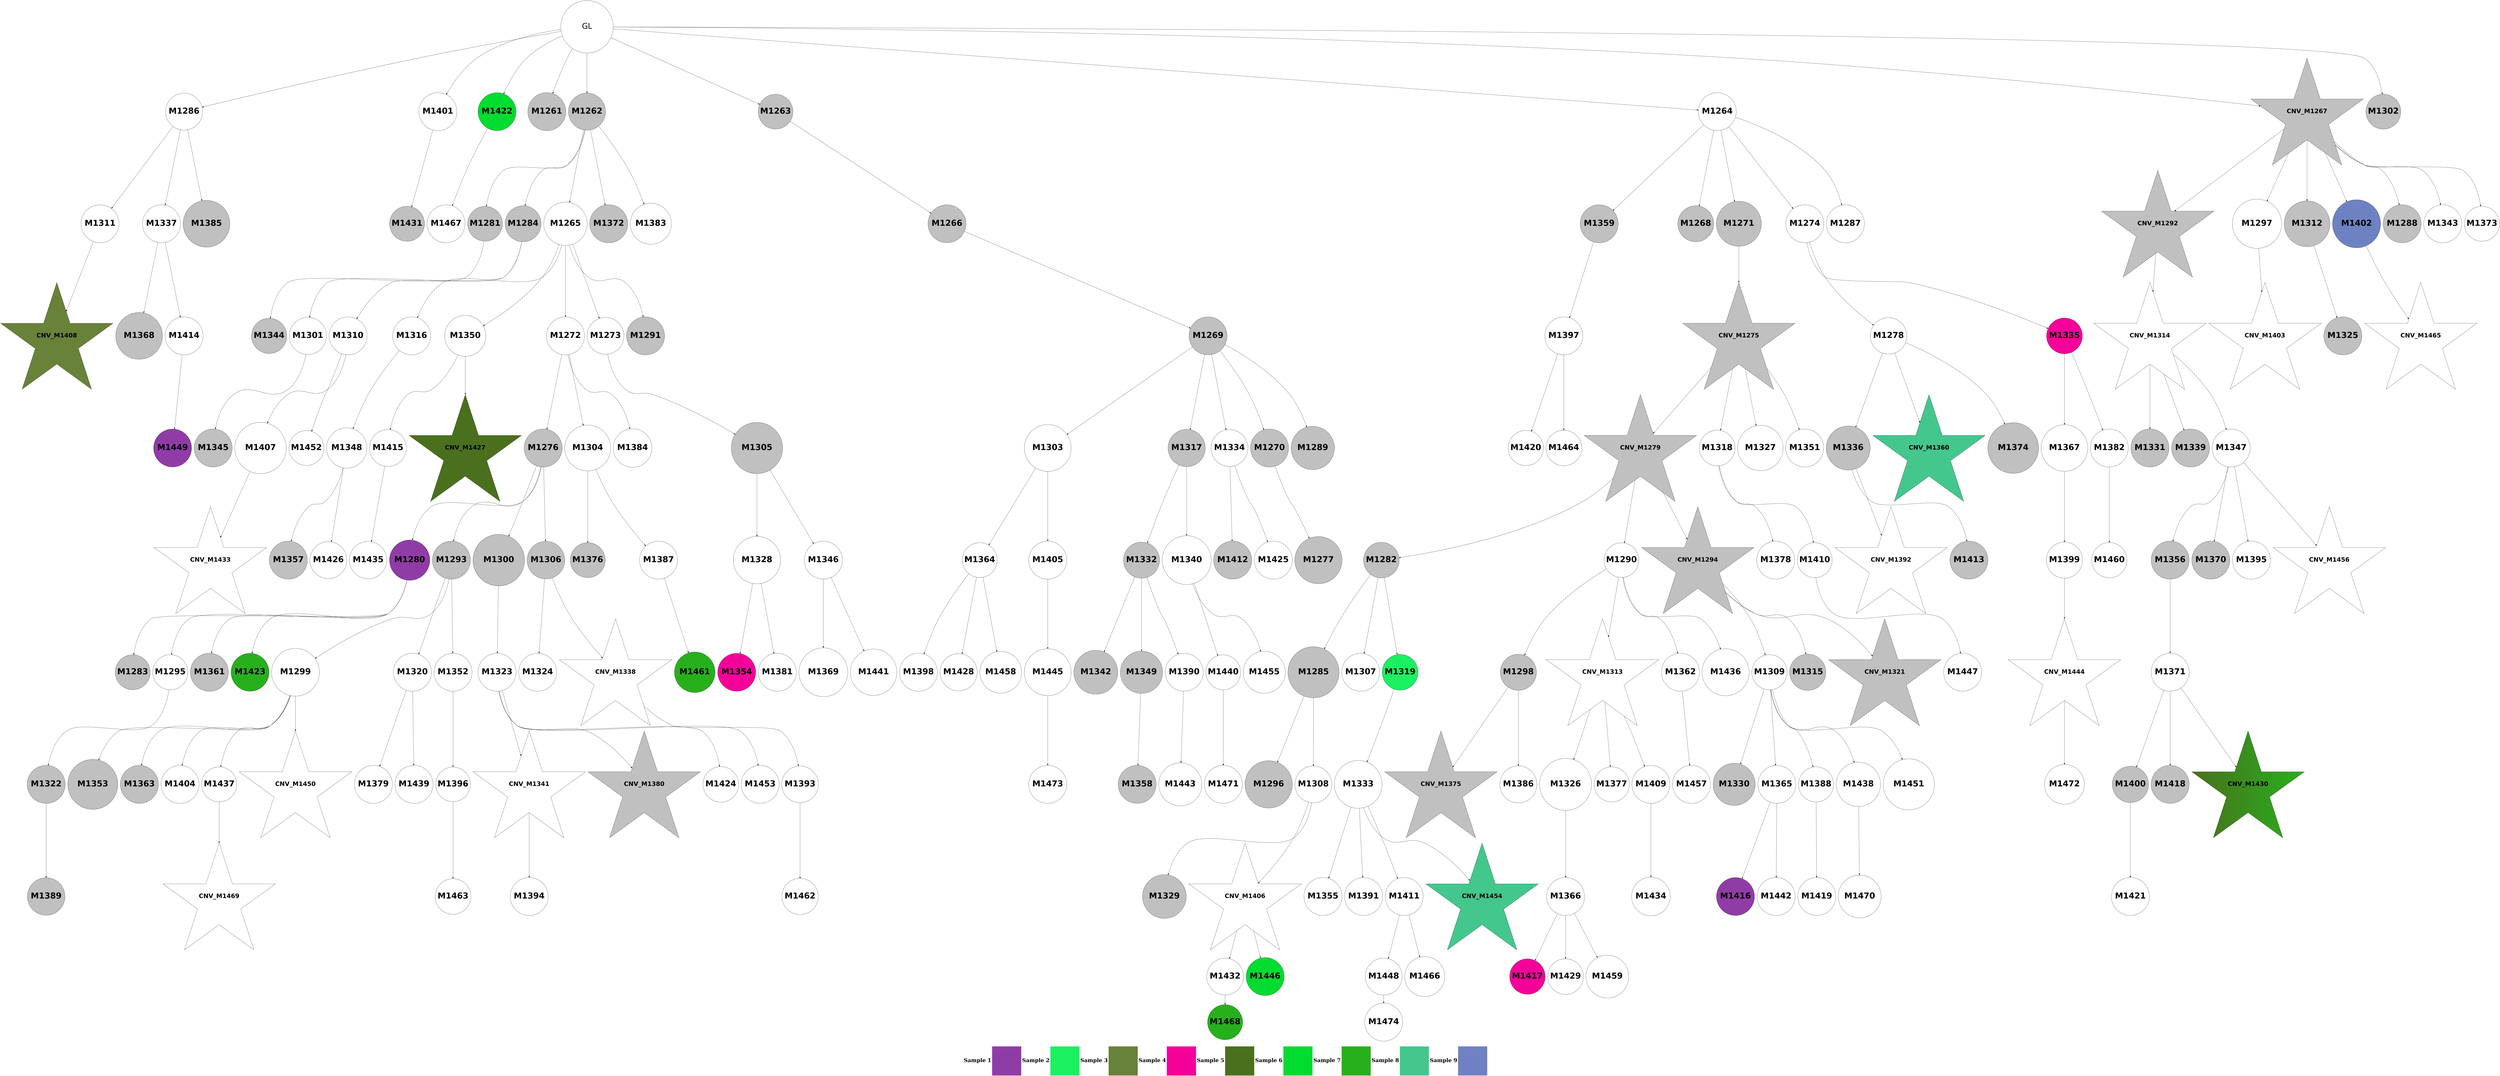 digraph G { 
rankdir=TB;
1280 -> 1284;
1280 -> 1323;
1280 -> 1332;
1280 -> 1356;
1281 -> 1285;
1281 -> 1298;
1281 -> 1305;
1281 -> 1311;
1283 -> 1341;
1283 -> 1365;
1283 -> 1379;
1284 -> 1287;
1284 -> 1295;
1284 -> 1299;
1285 -> 1288;
1285 -> 1300;
1285 -> 1366;
1285 -> 1428;
1286 -> 1349;
1287 -> 1290;
1287 -> 1312;
1287 -> 1324;
1289 -> 1306;
1289 -> 1315;
1290 -> 1301;
1290 -> 1313;
1291 -> 1316;
1291 -> 1342;
1291 -> 1390;
1295 -> 1303;
1295 -> 1318;
1295 -> 1367;
1295 -> 1441;
1297 -> 1319;
1298 -> 1304;
1298 -> 1325;
1298 -> 1357;
1299 -> 1314;
1299 -> 1320;
1299 -> 1326;
1300 -> 1327;
1302 -> 1408;
1303 -> 1380;
1303 -> 1391;
1304 -> 1358;
1304 -> 1368;
1304 -> 1409;
1304 -> 1442;
1304 -> 1455;
1305 -> 1328;
1306 -> 1350;
1308 -> 1369;
1308 -> 1410;
1309 -> 1381;
1309 -> 1392;
1310 -> 1333;
1310 -> 1351;
1311 -> 1329;
1311 -> 1343;
1313 -> 1334;
1313 -> 1411;
1314 -> 1335;
1314 -> 1370;
1314 -> 1393;
1314 -> 1443;
1314 -> 1456;
1315 -> 1412;
1315 -> 1457;
1316 -> 1413;
1317 -> 1330;
1318 -> 1331;
1318 -> 1382;
1318 -> 1414;
1319 -> 1336;
1319 -> 1344;
1319 -> 1352;
1321 -> 1353;
1322 -> 1337;
1322 -> 1345;
1323 -> 1383;
1323 -> 1415;
1324 -> 1338;
1325 -> 1384;
1325 -> 1444;
1327 -> 1394;
1328 -> 1346;
1328 -> 1385;
1328 -> 1429;
1328 -> 1458;
1331 -> 1371;
1333 -> 1359;
1333 -> 1386;
1337 -> 1347;
1337 -> 1354;
1337 -> 1395;
1338 -> 1360;
1338 -> 1396;
1338 -> 1416;
1338 -> 1459;
1339 -> 1417;
1339 -> 1430;
1340 -> 1372;
1340 -> 1387;
1341 -> 1397;
1341 -> 1418;
1342 -> 1373;
1342 -> 1419;
1343 -> 1398;
1345 -> 1445;
1345 -> 1460;
1346 -> 1399;
1351 -> 1374;
1351 -> 1446;
1352 -> 1361;
1352 -> 1375;
1352 -> 1400;
1352 -> 1461;
1353 -> 1362;
1353 -> 1431;
1354 -> 1363;
1355 -> 1420;
1355 -> 1432;
1357 -> 1401;
1361 -> 1376;
1364 -> 1402;
1367 -> 1462;
1369 -> 1403;
1369 -> 1433;
1369 -> 1463;
1370 -> 1421;
1370 -> 1447;
1371 -> 1422;
1371 -> 1434;
1371 -> 1464;
1372 -> 1404;
1376 -> 1405;
1376 -> 1423;
1376 -> 1435;
1387 -> 1465;
1392 -> 1466;
1393 -> 1424;
1395 -> 1448;
1398 -> 1467;
1401 -> 1468;
1402 -> 1425;
1402 -> 1469;
1404 -> 1449;
1405 -> 1426;
1406 -> 1436;
1407 -> 1470;
1410 -> 1450;
1411 -> 1437;
1411 -> 1451;
1412 -> 1438;
1414 -> 1439;
1415 -> 1452;
1416 -> 1453;
1416 -> 1471;
1419 -> 1454;
1420 -> 1440;
1427 -> 1472;
1437 -> 1473;
1442 -> 1474;
1443 -> 1475;
1445 -> 1476;
1449 -> 1477;
1450 -> 1478;
1453 -> 1479;
1265 -> 1266;
1265 -> 1267;
1265 -> 1268;
1265 -> 1269;
1265 -> 1272;
1265 -> 1291;
1265 -> 1307;
1265 -> 1406;
1265 -> 1427;
1267 -> 1270;
1267 -> 1286;
1267 -> 1289;
1267 -> 1377;
1267 -> 1388;
1268 -> 1271;
1269 -> 1273;
1269 -> 1276;
1269 -> 1279;
1269 -> 1292;
1269 -> 1364;
1270 -> 1277;
1270 -> 1278;
1270 -> 1296;
1270 -> 1321;
1270 -> 1355;
1271 -> 1274;
1272 -> 1293;
1272 -> 1297;
1272 -> 1302;
1272 -> 1317;
1272 -> 1348;
1272 -> 1378;
1272 -> 1407;
1274 -> 1275;
1274 -> 1294;
1274 -> 1308;
1274 -> 1322;
1274 -> 1339;
1275 -> 1282;
1276 -> 1280;
1277 -> 1281;
1277 -> 1309;
1277 -> 1389;
1278 -> 1310;
1279 -> 1283;
1279 -> 1340;
1407 [shape=circle style=filled fillcolor="#6e82c3" fontname="helvetica-bold" fontsize=56 label="M1402" width=4.59 height=2 ];
1357 [shape=circle style=filled fillcolor=white fontname="helvetica-bold" fontsize=56 label="M1352" width=1.22 height=2 ];
1270 [shape=circle style=filled fillcolor=white fontname="helvetica-bold" fontsize=56 label="M1265" width=4.14 height=2 ];
1333 [shape=circle style=filled fillcolor=white fontname="helvetica-bold" fontsize=56 label="M1328" width=4.51 height=2 ];
1459 [shape=star style=filled fillcolor="#43c78d" fontname="helvetica-bold" fontsize=42 label="CNV_M1454"];
1465 [shape=circle style=filled fillcolor=white fontname="helvetica-bold" fontsize=56 label="M1460" width=2.83 height=2 ];
1348 [shape=circle style=filled fillcolor=white fontname="helvetica-bold" fontsize=56 label="M1343" width=1.94 height=2 ];
1353 [shape=circle style=filled fillcolor=white fontname="helvetica-bold" fontsize=56 label="M1348" width=3.85 height=2 ];
1406 [shape=circle style=filled fillcolor=white fontname="helvetica-bold" fontsize=56 label="M1401" width=0.08 height=2 ];
1327 [shape=circle style=filled fillcolor=grey fontname="helvetica-bold" fontsize=56 label="M1322" width=0.22 height=2 ];
1436 [shape=circle style=filled fillcolor=grey fontname="helvetica-bold" fontsize=56 label="M1431" width=3.34 height=2 ];
1302 [shape=circle style=filled fillcolor=white fontname="helvetica-bold" fontsize=56 label="M1297" width=4.7 height=2 ];
1401 [shape=circle style=filled fillcolor=white fontname="helvetica-bold" fontsize=56 label="M1396" width=3.31 height=2 ];
1273 [shape=circle style=filled fillcolor=grey fontname="helvetica-bold" fontsize=56 label="M1268" width=2.57 height=2 ];
1377 [shape=circle style=filled fillcolor=grey fontname="helvetica-bold" fontsize=56 label="M1372" width=0.76 height=2 ];
1428 [shape=circle style=filled fillcolor="#27b01c" fontname="helvetica-bold" fontsize=56 label="M1423" width=0.93 height=2 ];
1479 [shape=circle style=filled fillcolor=white fontname="helvetica-bold" fontsize=56 label="M1474" width=1.76 height=2 ];
1276 [shape=circle style=filled fillcolor=grey fontname="helvetica-bold" fontsize=56 label="M1271" width=4.29 height=2 ];
1320 [shape=circle style=filled fillcolor=grey fontname="helvetica-bold" fontsize=56 label="M1315" width=2.43 height=2 ];
1362 [shape=circle style=filled fillcolor=grey fontname="helvetica-bold" fontsize=56 label="M1357" width=1.1 height=2 ];
1424 [shape=circle style=filled fillcolor=white fontname="helvetica-bold" fontsize=56 label="M1419" width=1.87 height=2 ];
1294 [shape=circle style=filled fillcolor=grey fontname="helvetica-bold" fontsize=56 label="M1289" width=4.12 height=2 ];
1274 [shape=circle style=filled fillcolor=grey fontname="helvetica-bold" fontsize=56 label="M1269" width=0.56 height=2 ];
1365 [shape=star style=filled fillcolor="#43c78d" fontname="helvetica-bold" fontsize=42 label="CNV_M1360"];
1272 [shape=star style=filled fillcolor=grey fontname="helvetica-bold" fontsize=42 label="CNV_M1267"];
1393 [shape=circle style=filled fillcolor=white fontname="helvetica-bold" fontsize=56 label="M1388" width=2.97 height=2 ];
1284 [shape=star style=filled fillcolor=grey fontname="helvetica-bold" fontsize=42 label="CNV_M1279"];
1325 [shape=circle style=filled fillcolor=white fontname="helvetica-bold" fontsize=56 label="M1320" width=1.19 height=2 ];
1374 [shape=circle style=filled fillcolor=white fontname="helvetica-bold" fontsize=56 label="M1369" width=4.65 height=2 ];
1369 [shape=circle style=filled fillcolor=white fontname="helvetica-bold" fontsize=56 label="M1364" width=3.14 height=2 ];
1288 [shape=circle style=filled fillcolor=grey fontname="helvetica-bold" fontsize=56 label="M1283" width=3.19 height=2 ];
1318 [shape=star style=filled fillcolor=white fontname="helvetica-bold" fontsize=42 label="CNV_M1313"];
1449 [shape=star style=filled fillcolor=white fontname="helvetica-bold" fontsize=42 label="CNV_M1444"];
1351 [shape=circle style=filled fillcolor=white fontname="helvetica-bold" fontsize=56 label="M1346" width=0.85 height=2 ];
1334 [shape=circle style=filled fillcolor=grey fontname="helvetica-bold" fontsize=56 label="M1329" width=4.17 height=2 ];
1330 [shape=circle style=filled fillcolor=grey fontname="helvetica-bold" fontsize=56 label="M1325" width=0.8 height=2 ];
1301 [shape=circle style=filled fillcolor=grey fontname="helvetica-bold" fontsize=56 label="M1296" width=4.51 height=2 ];
1464 [shape=circle style=filled fillcolor=white fontname="helvetica-bold" fontsize=56 label="M1459" width=4.08 height=2 ];
1341 [shape=circle style=filled fillcolor=grey fontname="helvetica-bold" fontsize=56 label="M1336" width=4.2 height=2 ];
1337 [shape=circle style=filled fillcolor=grey fontname="helvetica-bold" fontsize=56 label="M1332" width=2.48 height=2 ];
1388 [shape=circle style=filled fillcolor=white fontname="helvetica-bold" fontsize=56 label="M1383" width=3.92 height=2 ];
1467 [shape=circle style=filled fillcolor=white fontname="helvetica-bold" fontsize=56 label="M1462" width=2.41 height=2 ];
1461 [shape=star style=filled fillcolor=white fontname="helvetica-bold" fontsize=42 label="CNV_M1456"];
1418 [shape=circle style=filled fillcolor=grey fontname="helvetica-bold" fontsize=56 label="M1413" width=1.38 height=2 ];
1425 [shape=circle style=filled fillcolor=white fontname="helvetica-bold" fontsize=56 label="M1420" width=2.96 height=2 ];
1466 [shape=circle style=filled fillcolor="#27b01c" fontname="helvetica-bold" fontsize=56 label="M1461" width=3.87 height=2 ];
1321 [shape=circle style=filled fillcolor=white fontname="helvetica-bold" fontsize=56 label="M1316" width=0.36 height=2 ];
1329 [shape=circle style=filled fillcolor=white fontname="helvetica-bold" fontsize=56 label="M1324" width=0.21 height=2 ];
1313 [shape=circle style=filled fillcolor=white fontname="helvetica-bold" fontsize=56 label="M1308" width=2.26 height=2 ];
1316 [shape=circle style=filled fillcolor=white fontname="helvetica-bold" fontsize=56 label="M1311" width=1.89 height=2 ];
1422 [shape=circle style=filled fillcolor="#f4019a" fontname="helvetica-bold" fontsize=56 label="M1417" width=2.78 height=2 ];
1332 [shape=circle style=filled fillcolor=white fontname="helvetica-bold" fontsize=56 label="M1327" width=4.33 height=2 ];
1372 [shape=circle style=filled fillcolor=white fontname="helvetica-bold" fontsize=56 label="M1367" width=4.45 height=2 ];
1452 [shape=circle style=filled fillcolor=white fontname="helvetica-bold" fontsize=56 label="M1447" width=1.36 height=2 ];
1451 [shape=circle style=filled fillcolor="#02db2f" fontname="helvetica-bold" fontsize=56 label="M1446" width=1.02 height=2 ];
1440 [shape=circle style=filled fillcolor=white fontname="helvetica-bold" fontsize=56 label="M1435" width=3.57 height=2 ];
1454 [shape=circle style=filled fillcolor="#903ca7" fontname="helvetica-bold" fontsize=56 label="M1449" width=1.01 height=2 ];
1470 [shape=star style=filled fillcolor=white fontname="helvetica-bold" fontsize=42 label="CNV_M1465"];
1328 [shape=circle style=filled fillcolor=white fontname="helvetica-bold" fontsize=56 label="M1323" width=0.4 height=2 ];
1286 [shape=circle style=filled fillcolor=grey fontname="helvetica-bold" fontsize=56 label="M1281" width=3.26 height=2 ];
1289 [shape=circle style=filled fillcolor=grey fontname="helvetica-bold" fontsize=56 label="M1284" width=3.43 height=2 ];
1472 [shape=circle style=filled fillcolor=white fontname="helvetica-bold" fontsize=56 label="M1467" width=0.99 height=2 ];
1271 [shape=circle style=filled fillcolor=grey fontname="helvetica-bold" fontsize=56 label="M1266" width=0.9 height=2 ];
1462 [shape=circle style=filled fillcolor=white fontname="helvetica-bold" fontsize=56 label="M1457" width=0.1 height=2 ];
1370 [shape=circle style=filled fillcolor=white fontname="helvetica-bold" fontsize=56 label="M1365" width=3.61 height=2 ];
1275 [shape=circle style=filled fillcolor=grey fontname="helvetica-bold" fontsize=56 label="M1270" width=0.87 height=2 ];
1430 [shape=circle style=filled fillcolor=white fontname="helvetica-bold" fontsize=56 label="M1425" width=0.68 height=2 ];
1376 [shape=circle style=filled fillcolor=white fontname="helvetica-bold" fontsize=56 label="M1371" width=0.5 height=2 ];
1457 [shape=circle style=filled fillcolor=white fontname="helvetica-bold" fontsize=56 label="M1452" width=3.33 height=2 ];
1383 [shape=circle style=filled fillcolor=white fontname="helvetica-bold" fontsize=56 label="M1378" width=1.42 height=2 ];
1409 [shape=circle style=filled fillcolor=white fontname="helvetica-bold" fontsize=56 label="M1404" width=1.74 height=2 ];
1469 [shape=circle style=filled fillcolor=white fontname="helvetica-bold" fontsize=56 label="M1464" width=2.68 height=2 ];
1279 [shape=circle style=filled fillcolor=white fontname="helvetica-bold" fontsize=56 label="M1274" width=0.67 height=2 ];
1358 [shape=circle style=filled fillcolor=grey fontname="helvetica-bold" fontsize=56 label="M1353" width=4.77 height=2 ];
1361 [shape=circle style=filled fillcolor=grey fontname="helvetica-bold" fontsize=56 label="M1356" width=0.45 height=2 ];
1475 [shape=circle style=filled fillcolor=white fontname="helvetica-bold" fontsize=56 label="M1470" width=4.08 height=2 ];
1315 [shape=circle style=filled fillcolor=white fontname="helvetica-bold" fontsize=56 label="M1310" width=0.24 height=2 ];
1403 [shape=circle style=filled fillcolor=white fontname="helvetica-bold" fontsize=56 label="M1398" width=0.71 height=2 ];
1421 [shape=circle style=filled fillcolor="#903ca7" fontname="helvetica-bold" fontsize=56 label="M1416" width=1.1 height=2 ];
1331 [shape=circle style=filled fillcolor=white fontname="helvetica-bold" fontsize=56 label="M1326" width=4.96 height=2 ];
1366 [shape=circle style=filled fillcolor=grey fontname="helvetica-bold" fontsize=56 label="M1361" width=1.77 height=2 ];
1400 [shape=circle style=filled fillcolor=white fontname="helvetica-bold" fontsize=56 label="M1395" width=0.1 height=2 ];
1434 [shape=circle style=filled fillcolor=white fontname="helvetica-bold" fontsize=56 label="M1429" width=2.71 height=2 ];
1278 [shape=circle style=filled fillcolor=white fontname="helvetica-bold" fontsize=56 label="M1273" width=3.51 height=2 ];
1386 [shape=circle style=filled fillcolor=white fontname="helvetica-bold" fontsize=56 label="M1381" width=0.87 height=2 ];
1364 [shape=circle style=filled fillcolor=grey fontname="helvetica-bold" fontsize=56 label="M1359" width=0.89 height=2 ];
1411 [shape=star style=filled fillcolor=white fontname="helvetica-bold" fontsize=42 label="CNV_M1406"];
1356 [shape=circle style=filled fillcolor=white fontname="helvetica-bold" fontsize=56 label="M1351" width=1.83 height=2 ];
1474 [shape=star style=filled fillcolor=white fontname="helvetica-bold" fontsize=42 label="CNV_M1469"];
1433 [shape=circle style=filled fillcolor=white fontname="helvetica-bold" fontsize=56 label="M1428" width=2.17 height=2 ];
1432 [shape=star style=filled fillcolor="#4a701e" fontname="helvetica-bold" fontsize=42 label="CNV_M1427"];
1300 [shape=circle style=filled fillcolor=white fontname="helvetica-bold" fontsize=56 label="M1295" width=2.99 height=2 ];
1287 [shape=circle style=filled fillcolor=grey fontname="helvetica-bold" fontsize=56 label="M1282" width=2.71 height=2 ];
1437 [shape=circle style=filled fillcolor=white fontname="helvetica-bold" fontsize=56 label="M1432" width=2.28 height=2 ];
1283 [shape=circle style=filled fillcolor=white fontname="helvetica-bold" fontsize=56 label="M1278" width=2.33 height=2 ];
1282 [shape=circle style=filled fillcolor=grey fontname="helvetica-bold" fontsize=56 label="M1277" width=4.5 height=2 ];
1476 [shape=circle style=filled fillcolor=white fontname="helvetica-bold" fontsize=56 label="M1471" width=1.3 height=2 ];
1416 [shape=circle style=filled fillcolor=white fontname="helvetica-bold" fontsize=56 label="M1411" width=1.28 height=2 ];
1280 [shape=star style=filled fillcolor=grey fontname="helvetica-bold" fontsize=42 label="CNV_M1275"];
1382 [shape=circle style=filled fillcolor=white fontname="helvetica-bold" fontsize=56 label="M1377" width=2.98 height=2 ];
1405 [shape=circle style=filled fillcolor=grey fontname="helvetica-bold" fontsize=56 label="M1400" width=2.39 height=2 ];
1326 [shape=star style=filled fillcolor=grey fontname="helvetica-bold" fontsize=42 label="CNV_M1321"];
1349 [shape=circle style=filled fillcolor=grey fontname="helvetica-bold" fontsize=56 label="M1344" width=2.96 height=2 ];
1448 [shape=circle style=filled fillcolor=white fontname="helvetica-bold" fontsize=56 label="M1443" width=4.11 height=2 ];
1395 [shape=circle style=filled fillcolor=white fontname="helvetica-bold" fontsize=56 label="M1390" width=0.53 height=2 ];
1345 [shape=circle style=filled fillcolor=white fontname="helvetica-bold" fontsize=56 label="M1340" width=4.67 height=2 ];
1299 [shape=star style=filled fillcolor=grey fontname="helvetica-bold" fontsize=42 label="CNV_M1294"];
1417 [shape=circle style=filled fillcolor=grey fontname="helvetica-bold" fontsize=56 label="M1412" width=1.08 height=2 ];
1317 [shape=circle style=filled fillcolor=grey fontname="helvetica-bold" fontsize=56 label="M1312" width=4.36 height=2 ];
1368 [shape=circle style=filled fillcolor=grey fontname="helvetica-bold" fontsize=56 label="M1363" width=0.78 height=2 ];
1267 [shape=circle style=filled fillcolor=grey fontname="helvetica-bold" fontsize=56 label="M1262" width=2.2 height=2 ];
1384 [shape=circle style=filled fillcolor=white fontname="helvetica-bold" fontsize=56 label="M1379" width=1.52 height=2 ];
1323 [shape=circle style=filled fillcolor=white fontname="helvetica-bold" fontsize=56 label="M1318" width=3.4 height=2 ];
1308 [shape=circle style=filled fillcolor=white fontname="helvetica-bold" fontsize=56 label="M1303" width=4.47 height=2 ];
1427 [shape=circle style=filled fillcolor="#02db2f" fontname="helvetica-bold" fontsize=56 label="M1422" width=0.53 height=2 ];
1455 [shape=star style=filled fillcolor=white fontname="helvetica-bold" fontsize=42 label="CNV_M1450"];
1478 [shape=circle style=filled fillcolor=white fontname="helvetica-bold" fontsize=56 label="M1473" width=0.85 height=2 ];
1266 [shape=circle style=filled fillcolor=grey fontname="helvetica-bold" fontsize=56 label="M1261" width=1.23 height=2 ];
1458 [shape=circle style=filled fillcolor=white fontname="helvetica-bold" fontsize=56 label="M1453" width=1.15 height=2 ];
1473 [shape=circle style=filled fillcolor="#27b01c" fontname="helvetica-bold" fontsize=56 label="M1468" width=2.94 height=2 ];
1441 [shape=circle style=filled fillcolor=white fontname="helvetica-bold" fontsize=56 label="M1436" width=4.49 height=2 ];
1285 [shape=circle style=filled fillcolor="#903ca7" fontname="helvetica-bold" fontsize=56 label="M1280" width=3.85 height=2 ];
1305 [shape=circle style=filled fillcolor=grey fontname="helvetica-bold" fontsize=56 label="M1300" width=4.91 height=2 ];
1347 [shape=circle style=filled fillcolor=grey fontname="helvetica-bold" fontsize=56 label="M1342" width=4.18 height=2 ];
1293 [shape=circle style=filled fillcolor=grey fontname="helvetica-bold" fontsize=56 label="M1288" width=0.19 height=2 ];
1354 [shape=circle style=filled fillcolor=grey fontname="helvetica-bold" fontsize=56 label="M1349" width=4.03 height=2 ];
1311 [shape=circle style=filled fillcolor=grey fontname="helvetica-bold" fontsize=56 label="M1306" width=3.59 height=2 ];
1423 [shape=circle style=filled fillcolor=grey fontname="helvetica-bold" fontsize=56 label="M1418" width=0.29 height=2 ];
1442 [shape=circle style=filled fillcolor=white fontname="helvetica-bold" fontsize=56 label="M1437" width=3.09 height=2 ];
1304 [shape=circle style=filled fillcolor=white fontname="helvetica-bold" fontsize=56 label="M1299" width=4.56 height=2 ];
1453 [shape=circle style=filled fillcolor=white fontname="helvetica-bold" fontsize=56 label="M1448" width=2.22 height=2 ];
1375 [shape=circle style=filled fillcolor=grey fontname="helvetica-bold" fontsize=56 label="M1370" width=0.84 height=2 ];
1435 [shape=star style=filled fillcolor="#4a701e:#27b01c" fontname="helvetica-bold" fontsize=42 label="CNV_M1430"];
1268 [shape=circle style=filled fillcolor=grey fontname="helvetica-bold" fontsize=56 label="M1263" width=3.28 height=2 ];
1350 [shape=circle style=filled fillcolor=grey fontname="helvetica-bold" fontsize=56 label="M1345" width=1.65 height=2 ];
1371 [shape=circle style=filled fillcolor=white fontname="helvetica-bold" fontsize=56 label="M1366" width=1.7 height=2 ];
1390 [shape=circle style=filled fillcolor=grey fontname="helvetica-bold" fontsize=56 label="M1385" width=4.46 height=2 ];
1324 [shape=circle style=filled fillcolor="#1bf061" fontname="helvetica-bold" fontsize=56 label="M1319" width=3.41 height=2 ];
1378 [shape=circle style=filled fillcolor=white fontname="helvetica-bold" fontsize=56 label="M1373" width=3.1 height=2 ];
1408 [shape=star style=filled fillcolor=white fontname="helvetica-bold" fontsize=42 label="CNV_M1403"];
1322 [shape=circle style=filled fillcolor=grey fontname="helvetica-bold" fontsize=56 label="M1317" width=2.17 height=2 ];
1355 [shape=circle style=filled fillcolor=white fontname="helvetica-bold" fontsize=56 label="M1350" width=3.91 height=2 ];
1298 [shape=circle style=filled fillcolor=grey fontname="helvetica-bold" fontsize=56 label="M1293" width=1.12 height=2 ];
1281 [shape=circle style=filled fillcolor=grey fontname="helvetica-bold" fontsize=56 label="M1276" width=1.34 height=2 ];
1290 [shape=circle style=filled fillcolor=grey fontname="helvetica-bold" fontsize=56 label="M1285" width=4.87 height=2 ];
1413 [shape=star style=filled fillcolor="#688239" fontname="helvetica-bold" fontsize=42 label="CNV_M1408"];
1291 [shape=circle style=filled fillcolor=white fontname="helvetica-bold" fontsize=56 label="M1286" width=3.53 height=2 ];
1339 [shape=circle style=filled fillcolor=white fontname="helvetica-bold" fontsize=56 label="M1334" width=2.24 height=2 ];
1450 [shape=circle style=filled fillcolor=white fontname="helvetica-bold" fontsize=56 label="M1445" width=4.47 height=2 ];
1415 [shape=circle style=filled fillcolor=white fontname="helvetica-bold" fontsize=56 label="M1410" width=3.12 height=2 ];
1303 [shape=circle style=filled fillcolor=grey fontname="helvetica-bold" fontsize=56 label="M1298" width=2.44 height=2 ];
1340 [shape=circle style=filled fillcolor="#f4019a" fontname="helvetica-bold" fontsize=56 label="M1335" width=2.63 height=2 ];
1396 [shape=circle style=filled fillcolor=white fontname="helvetica-bold" fontsize=56 label="M1391" width=0.59 height=2 ];
1399 [shape=circle style=filled fillcolor=white fontname="helvetica-bold" fontsize=56 label="M1394" width=0.98 height=2 ];
1389 [shape=circle style=filled fillcolor=white fontname="helvetica-bold" fontsize=56 label="M1384" width=3.68 height=2 ];
1343 [shape=star style=filled fillcolor=white fontname="helvetica-bold" fontsize=42 label="CNV_M1338"];
1380 [shape=star style=filled fillcolor=grey fontname="helvetica-bold" fontsize=42 label="CNV_M1375"];
1296 [shape=circle style=filled fillcolor=grey fontname="helvetica-bold" fontsize=56 label="M1291" width=1.07 height=2 ];
1468 [shape=circle style=filled fillcolor=white fontname="helvetica-bold" fontsize=56 label="M1463" width=2.69 height=2 ];
1379 [shape=circle style=filled fillcolor=grey fontname="helvetica-bold" fontsize=56 label="M1374" width=4.83 height=2 ];
1367 [shape=circle style=filled fillcolor=white fontname="helvetica-bold" fontsize=56 label="M1362" width=1.4 height=2 ];
1419 [shape=circle style=filled fillcolor=white fontname="helvetica-bold" fontsize=56 label="M1414" width=0.38 height=2 ];
1269 [shape=circle style=filled fillcolor=white fontname="helvetica-bold" fontsize=56 label="M1264" width=1.88 height=2 ];
1295 [shape=circle style=filled fillcolor=white fontname="helvetica-bold" fontsize=56 label="M1290" width=3.28 height=2 ];
1307 [shape=circle style=filled fillcolor=grey fontname="helvetica-bold" fontsize=56 label="M1302" width=3.21 height=2 ];
1463 [shape=circle style=filled fillcolor=white fontname="helvetica-bold" fontsize=56 label="M1458" width=3.99 height=2 ];
1438 [shape=star style=filled fillcolor=white fontname="helvetica-bold" fontsize=42 label="CNV_M1433"];
1431 [shape=circle style=filled fillcolor=white fontname="helvetica-bold" fontsize=56 label="M1426" width=2.21 height=2 ];
1342 [shape=circle style=filled fillcolor=white fontname="helvetica-bold" fontsize=56 label="M1337" width=1.5 height=2 ];
1460 [shape=circle style=filled fillcolor=white fontname="helvetica-bold" fontsize=56 label="M1455" width=4.02 height=2 ];
1429 [shape=circle style=filled fillcolor=white fontname="helvetica-bold" fontsize=56 label="M1424" width=2.72 height=2 ];
1398 [shape=circle style=filled fillcolor=white fontname="helvetica-bold" fontsize=56 label="M1393" width=3.5 height=2 ];
1363 [shape=circle style=filled fillcolor=grey fontname="helvetica-bold" fontsize=56 label="M1358" width=1.35 height=2 ];
1444 [shape=circle style=filled fillcolor=white fontname="helvetica-bold" fontsize=56 label="M1439" width=0.98 height=2 ];
1336 [shape=circle style=filled fillcolor=grey fontname="helvetica-bold" fontsize=56 label="M1331" width=0.06 height=2 ];
1310 [shape=circle style=filled fillcolor=grey fontname="helvetica-bold" fontsize=56 label="M1305" width=4.89 height=2 ];
1312 [shape=circle style=filled fillcolor=white fontname="helvetica-bold" fontsize=56 label="M1307" width=1.31 height=2 ];
1410 [shape=circle style=filled fillcolor=white fontname="helvetica-bold" fontsize=56 label="M1405" width=1.49 height=2 ];
1471 [shape=circle style=filled fillcolor=white fontname="helvetica-bold" fontsize=56 label="M1466" width=3.82 height=2 ];
1426 [shape=circle style=filled fillcolor=white fontname="helvetica-bold" fontsize=56 label="M1421" width=1.5 height=2 ];
1314 [shape=circle style=filled fillcolor=white fontname="helvetica-bold" fontsize=56 label="M1309" width=2.89 height=2 ];
1265 [label="GL" fontname="arial-bold" fontsize=56 width=5 height=5];
1447 [shape=circle style=filled fillcolor=white fontname="helvetica-bold" fontsize=56 label="M1442" width=1.31 height=2 ];
1292 [shape=circle style=filled fillcolor=white fontname="helvetica-bold" fontsize=56 label="M1287" width=1.01 height=2 ];
1385 [shape=star style=filled fillcolor=grey fontname="helvetica-bold" fontsize=42 label="CNV_M1380"];
1297 [shape=star style=filled fillcolor=grey fontname="helvetica-bold" fontsize=42 label="CNV_M1292"];
1277 [shape=circle style=filled fillcolor=white fontname="helvetica-bold" fontsize=56 label="M1272" width=0.76 height=2 ];
1412 [shape=circle style=filled fillcolor=white fontname="helvetica-bold" fontsize=56 label="M1407" width=4.9 height=2 ];
1306 [shape=circle style=filled fillcolor=white fontname="helvetica-bold" fontsize=56 label="M1301" width=2.17 height=2 ];
1446 [shape=circle style=filled fillcolor=white fontname="helvetica-bold" fontsize=56 label="M1441" width=4.43 height=2 ];
1352 [shape=circle style=filled fillcolor=white fontname="helvetica-bold" fontsize=56 label="M1347" width=0.38 height=2 ];
1338 [shape=circle style=filled fillcolor=white fontname="helvetica-bold" fontsize=56 label="M1333" width=4.56 height=2 ];
1360 [shape=circle style=filled fillcolor=white fontname="helvetica-bold" fontsize=56 label="M1355" width=0.34 height=2 ];
1381 [shape=circle style=filled fillcolor=grey fontname="helvetica-bold" fontsize=56 label="M1376" width=3.2 height=2 ];
1319 [shape=star style=filled fillcolor=white fontname="helvetica-bold" fontsize=42 label="CNV_M1314"];
1391 [shape=circle style=filled fillcolor=white fontname="helvetica-bold" fontsize=56 label="M1386" width=2.18 height=2 ];
1346 [shape=star style=filled fillcolor=white fontname="helvetica-bold" fontsize=42 label="CNV_M1341"];
1394 [shape=circle style=filled fillcolor=grey fontname="helvetica-bold" fontsize=56 label="M1389" width=2.08 height=2 ];
1359 [shape=circle style=filled fillcolor="#f4019a" fontname="helvetica-bold" fontsize=56 label="M1354" width=1.23 height=2 ];
1344 [shape=circle style=filled fillcolor=grey fontname="helvetica-bold" fontsize=56 label="M1339" width=0.79 height=2 ];
1392 [shape=circle style=filled fillcolor=white fontname="helvetica-bold" fontsize=56 label="M1387" width=0.59 height=2 ];
1373 [shape=circle style=filled fillcolor=grey fontname="helvetica-bold" fontsize=56 label="M1368" width=4.46 height=2 ];
1335 [shape=circle style=filled fillcolor=grey fontname="helvetica-bold" fontsize=56 label="M1330" width=4.01 height=2 ];
1414 [shape=circle style=filled fillcolor=white fontname="helvetica-bold" fontsize=56 label="M1409" width=0.56 height=2 ];
1402 [shape=circle style=filled fillcolor=white fontname="helvetica-bold" fontsize=56 label="M1397" width=1.41 height=2 ];
1387 [shape=circle style=filled fillcolor=white fontname="helvetica-bold" fontsize=56 label="M1382" width=1.4 height=2 ];
1420 [shape=circle style=filled fillcolor=white fontname="helvetica-bold" fontsize=56 label="M1415" width=3.52 height=2 ];
1309 [shape=circle style=filled fillcolor=white fontname="helvetica-bold" fontsize=56 label="M1304" width=4.37 height=2 ];
1404 [shape=circle style=filled fillcolor=white fontname="helvetica-bold" fontsize=56 label="M1399" width=3.45 height=2 ];
1397 [shape=star style=filled fillcolor=white fontname="helvetica-bold" fontsize=42 label="CNV_M1392"];
1456 [shape=circle style=filled fillcolor=white fontname="helvetica-bold" fontsize=56 label="M1451" width=4.87 height=2 ];
1477 [shape=circle style=filled fillcolor=white fontname="helvetica-bold" fontsize=56 label="M1472" width=3.79 height=2 ];
1439 [shape=circle style=filled fillcolor=white fontname="helvetica-bold" fontsize=56 label="M1434" width=3.68 height=2 ];
1445 [shape=circle style=filled fillcolor=white fontname="helvetica-bold" fontsize=56 label="M1440" width=3.22 height=2 ];
1443 [shape=circle style=filled fillcolor=white fontname="helvetica-bold" fontsize=56 label="M1438" width=4.22 height=2 ];
{rank=sink;
Legend[shape=none, margin=0, label=<<TABLE border="0" cellborder="0" cellspacing="0"> 
<TR><TD width="200" height="200" colspan="1"><FONT POINT-SIZE="36.0"><B>Sample 1</B></FONT></TD><TD width="200" height="200" colspan="1" BGCOLOR="#903ca7"></TD>
<TD width="200" height="200" colspan="1"><FONT POINT-SIZE="36.0"><B>Sample 2</B></FONT></TD><TD width="200" height="200" colspan="1" BGCOLOR="#1bf061"></TD>
<TD width="200" height="200" colspan="1"><FONT POINT-SIZE="36.0"><B>Sample 3</B></FONT></TD><TD width="200" height="200" colspan="1" BGCOLOR="#688239"></TD>
<TD width="200" height="200" colspan="1"><FONT POINT-SIZE="36.0"><B>Sample 4</B></FONT></TD><TD width="200" height="200" colspan="1" BGCOLOR="#f4019a"></TD>
<TD width="200" height="200" colspan="1"><FONT POINT-SIZE="36.0"><B>Sample 5</B></FONT></TD><TD width="200" height="200" colspan="1" BGCOLOR="#4a701e"></TD>
<TD width="200" height="200" colspan="1"><FONT POINT-SIZE="36.0"><B>Sample 6</B></FONT></TD><TD width="200" height="200" colspan="1" BGCOLOR="#02db2f"></TD>
<TD width="200" height="200" colspan="1"><FONT POINT-SIZE="36.0"><B>Sample 7</B></FONT></TD><TD width="200" height="200" colspan="1" BGCOLOR="#27b01c"></TD>
<TD width="200" height="200" colspan="1"><FONT POINT-SIZE="36.0"><B>Sample 8</B></FONT></TD><TD width="200" height="200" colspan="1" BGCOLOR="#43c78d"></TD>
<TD width="200" height="200" colspan="1"><FONT POINT-SIZE="36.0"><B>Sample 9</B></FONT></TD><TD width="200" height="200" colspan="1" BGCOLOR="#6e82c3"></TD>
</TR></TABLE>>];
} 
}